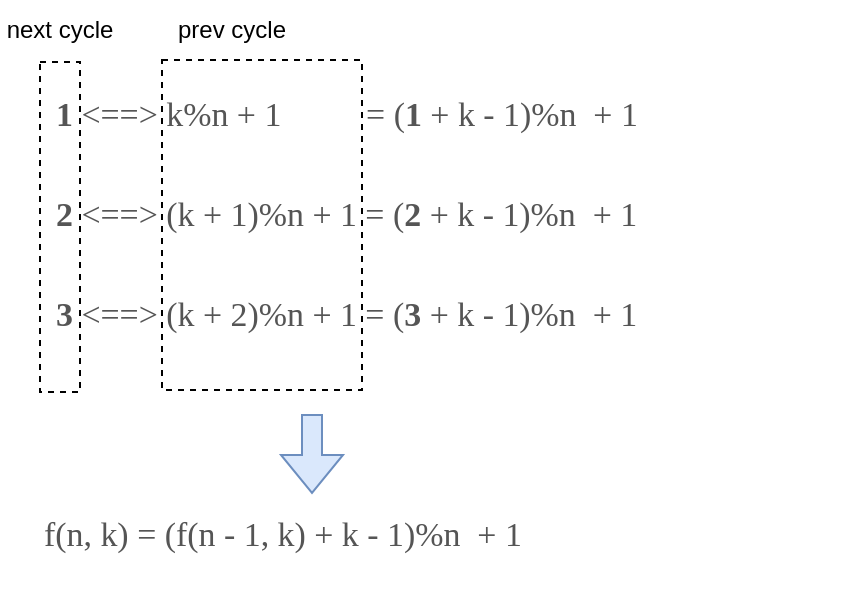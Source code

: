 <mxfile version="20.0.3" type="github">
  <diagram id="hmMpNr_ncaxPukPdexmq" name="Page-1">
    <mxGraphModel dx="1209" dy="652" grid="1" gridSize="10" guides="1" tooltips="1" connect="1" arrows="1" fold="1" page="1" pageScale="1" pageWidth="850" pageHeight="1100" math="0" shadow="0">
      <root>
        <mxCell id="0" />
        <mxCell id="1" parent="0" />
        <mxCell id="F4UPMz5slieaMJmf7I9N-1" value="&lt;font face=&quot;KaTeX_Main, Times New Roman, serif&quot; color=&quot;#555555&quot;&gt;&lt;span style=&quot;font-size: 16.94px; background-color: rgb(255, 255, 255);&quot;&gt;&lt;b&gt;1&lt;/b&gt;&amp;nbsp;&amp;lt;==&amp;gt; k%n + 1&amp;nbsp; &amp;nbsp; &amp;nbsp; &amp;nbsp; &amp;nbsp; = (&lt;b&gt;1 &lt;/b&gt;+ k - 1)%n&amp;nbsp; + 1&lt;br&gt;&lt;br&gt;&lt;/span&gt;&lt;/font&gt;" style="text;whiteSpace=wrap;html=1;" vertex="1" parent="1">
          <mxGeometry x="290" y="260" width="400" height="40" as="geometry" />
        </mxCell>
        <mxCell id="F4UPMz5slieaMJmf7I9N-2" value="&lt;font face=&quot;KaTeX_Main, Times New Roman, serif&quot; color=&quot;#555555&quot;&gt;&lt;span style=&quot;font-size: 16.94px; background-color: rgb(255, 255, 255);&quot;&gt;&lt;b&gt;2&lt;/b&gt;&amp;nbsp;&amp;lt;==&amp;gt; (k + 1)%n + 1 = (&lt;b&gt;2&amp;nbsp;&lt;/b&gt;+ k - 1)%n&amp;nbsp; + 1&lt;br&gt;&lt;br&gt;&lt;/span&gt;&lt;/font&gt;" style="text;whiteSpace=wrap;html=1;" vertex="1" parent="1">
          <mxGeometry x="290" y="310" width="400" height="40" as="geometry" />
        </mxCell>
        <mxCell id="F4UPMz5slieaMJmf7I9N-3" value="&lt;font face=&quot;KaTeX_Main, Times New Roman, serif&quot; color=&quot;#555555&quot;&gt;&lt;span style=&quot;font-size: 16.94px; background-color: rgb(255, 255, 255);&quot;&gt;&lt;b&gt;3&lt;/b&gt;&amp;nbsp;&amp;lt;==&amp;gt; (k + 2)%n + 1 = (&lt;b&gt;3&amp;nbsp;&lt;/b&gt;+ k - 1)%n&amp;nbsp; + 1&lt;br&gt;&lt;br&gt;&lt;/span&gt;&lt;/font&gt;" style="text;whiteSpace=wrap;html=1;" vertex="1" parent="1">
          <mxGeometry x="290" y="360" width="400" height="40" as="geometry" />
        </mxCell>
        <mxCell id="F4UPMz5slieaMJmf7I9N-4" value="next cycle" style="text;html=1;strokeColor=none;fillColor=none;align=center;verticalAlign=middle;whiteSpace=wrap;rounded=0;" vertex="1" parent="1">
          <mxGeometry x="264" y="219" width="60" height="30" as="geometry" />
        </mxCell>
        <mxCell id="F4UPMz5slieaMJmf7I9N-5" value="prev cycle" style="text;html=1;strokeColor=none;fillColor=none;align=center;verticalAlign=middle;whiteSpace=wrap;rounded=0;" vertex="1" parent="1">
          <mxGeometry x="350" y="219" width="60" height="30" as="geometry" />
        </mxCell>
        <mxCell id="F4UPMz5slieaMJmf7I9N-6" value="" style="rounded=0;whiteSpace=wrap;html=1;fillColor=none;dashed=1;" vertex="1" parent="1">
          <mxGeometry x="284" y="250" width="20" height="165" as="geometry" />
        </mxCell>
        <mxCell id="F4UPMz5slieaMJmf7I9N-9" value="" style="rounded=0;whiteSpace=wrap;html=1;fillColor=none;dashed=1;" vertex="1" parent="1">
          <mxGeometry x="345" y="249" width="100" height="165" as="geometry" />
        </mxCell>
        <mxCell id="F4UPMz5slieaMJmf7I9N-10" value="" style="shape=flexArrow;endArrow=classic;html=1;rounded=0;fillColor=#dae8fc;strokeColor=#6c8ebf;" edge="1" parent="1">
          <mxGeometry width="50" height="50" relative="1" as="geometry">
            <mxPoint x="420" y="426" as="sourcePoint" />
            <mxPoint x="420" y="466" as="targetPoint" />
          </mxGeometry>
        </mxCell>
        <mxCell id="F4UPMz5slieaMJmf7I9N-11" value="&lt;font face=&quot;KaTeX_Main, Times New Roman, serif&quot; color=&quot;#555555&quot;&gt;&lt;span style=&quot;font-size: 16.94px; background-color: rgb(255, 255, 255);&quot;&gt;&lt;span&gt;f(n, k)&lt;/span&gt; = (&lt;/span&gt;&lt;/font&gt;&lt;span style=&quot;color: rgb(85, 85, 85); font-family: KaTeX_Main, &amp;quot;Times New Roman&amp;quot;, serif; font-size: 16.94px;&quot;&gt;f(n - 1, k)&amp;nbsp;&lt;/span&gt;&lt;font face=&quot;KaTeX_Main, Times New Roman, serif&quot; color=&quot;#555555&quot;&gt;&lt;span style=&quot;font-size: 16.94px; background-color: rgb(255, 255, 255);&quot;&gt;+ k - 1)%n&amp;nbsp; + 1&lt;br&gt;&lt;br&gt;&lt;/span&gt;&lt;/font&gt;" style="text;whiteSpace=wrap;html=1;fontStyle=0" vertex="1" parent="1">
          <mxGeometry x="284" y="470" width="400" height="40" as="geometry" />
        </mxCell>
      </root>
    </mxGraphModel>
  </diagram>
</mxfile>
